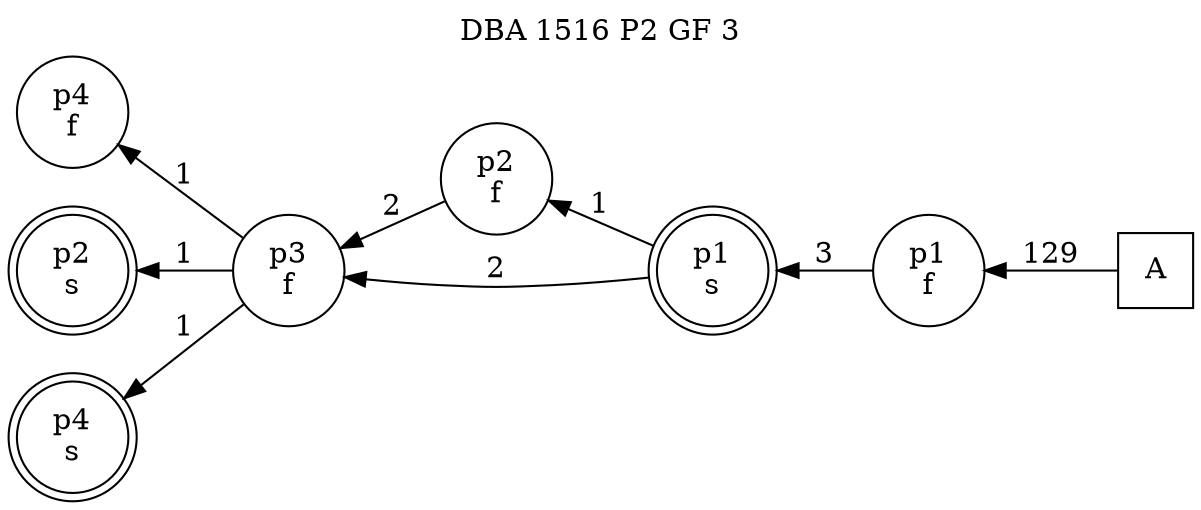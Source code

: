 digraph DBA_1516_P2_GF_3_GOOD {
labelloc="tl"
label= " DBA 1516 P2 GF 3 "
rankdir="RL";
graph [ size=" 10 , 10 !"]

"A" [shape="square" label="A"]
"p1_f" [shape="circle" label="p1
f"]
"p1_s" [shape="doublecircle" label="p1
s"]
"p2_f" [shape="circle" label="p2
f"]
"p3_f" [shape="circle" label="p3
f"]
"p4_f" [shape="circle" label="p4
f"]
"p2_s" [shape="doublecircle" label="p2
s"]
"p4_s" [shape="doublecircle" label="p4
s"]
"A" -> "p1_f" [ label=129]
"p1_f" -> "p1_s" [ label=3]
"p1_s" -> "p2_f" [ label=1]
"p1_s" -> "p3_f" [ label=2]
"p2_f" -> "p3_f" [ label=2]
"p3_f" -> "p4_f" [ label=1]
"p3_f" -> "p2_s" [ label=1]
"p3_f" -> "p4_s" [ label=1]
}
